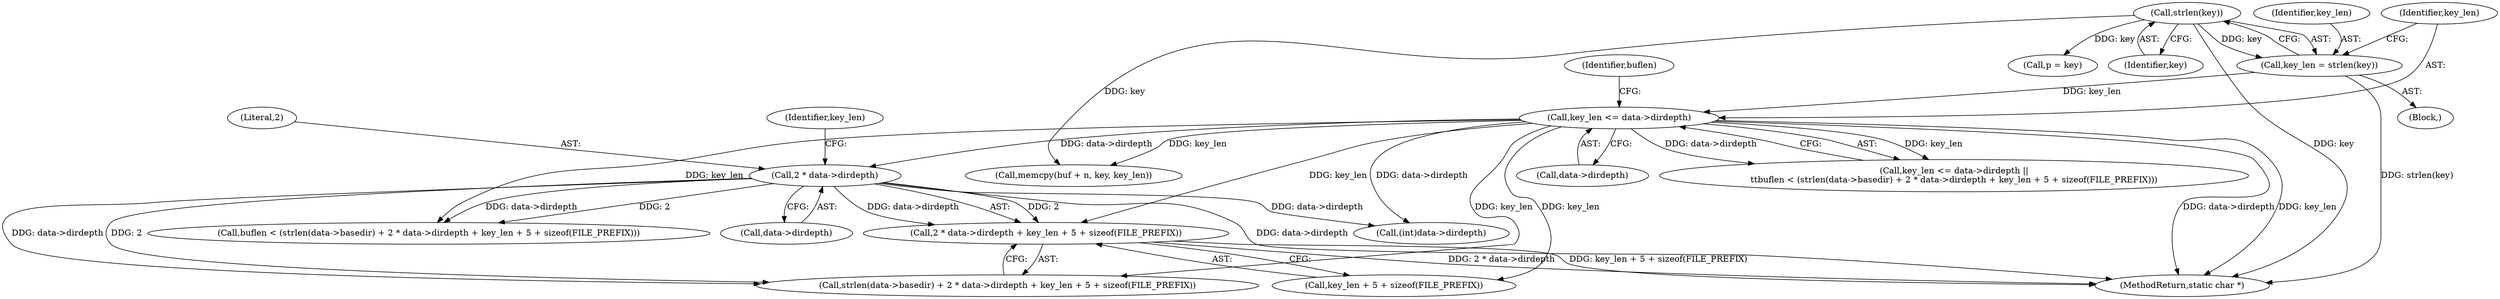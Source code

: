 digraph "0_php_25e8fcc88fa20dc9d4c47184471003f436927cde@API" {
"1000209" [label="(Call,2 * data->dirdepth + key_len + 5 + sizeof(FILE_PREFIX))"];
"1000210" [label="(Call,2 * data->dirdepth)"];
"1000197" [label="(Call,key_len <= data->dirdepth)"];
"1000191" [label="(Call,key_len = strlen(key))"];
"1000193" [label="(Call,strlen(key))"];
"1000204" [label="(Call,strlen(data->basedir) + 2 * data->dirdepth + key_len + 5 + sizeof(FILE_PREFIX))"];
"1000252" [label="(Call,(int)data->dirdepth)"];
"1000289" [label="(Call,memcpy(buf + n, key, key_len))"];
"1000211" [label="(Literal,2)"];
"1000504" [label="(MethodReturn,static char *)"];
"1000202" [label="(Call,buflen < (strlen(data->basedir) + 2 * data->dirdepth + key_len + 5 + sizeof(FILE_PREFIX)))"];
"1000193" [label="(Call,strlen(key))"];
"1000198" [label="(Identifier,key_len)"];
"1000197" [label="(Call,key_len <= data->dirdepth)"];
"1000224" [label="(Call,p = key)"];
"1000192" [label="(Identifier,key_len)"];
"1000194" [label="(Identifier,key)"];
"1000210" [label="(Call,2 * data->dirdepth)"];
"1000212" [label="(Call,data->dirdepth)"];
"1000216" [label="(Identifier,key_len)"];
"1000186" [label="(Block,)"];
"1000191" [label="(Call,key_len = strlen(key))"];
"1000199" [label="(Call,data->dirdepth)"];
"1000209" [label="(Call,2 * data->dirdepth + key_len + 5 + sizeof(FILE_PREFIX))"];
"1000215" [label="(Call,key_len + 5 + sizeof(FILE_PREFIX))"];
"1000203" [label="(Identifier,buflen)"];
"1000196" [label="(Call,key_len <= data->dirdepth ||\n\t\tbuflen < (strlen(data->basedir) + 2 * data->dirdepth + key_len + 5 + sizeof(FILE_PREFIX)))"];
"1000209" -> "1000204"  [label="AST: "];
"1000209" -> "1000215"  [label="CFG: "];
"1000210" -> "1000209"  [label="AST: "];
"1000215" -> "1000209"  [label="AST: "];
"1000204" -> "1000209"  [label="CFG: "];
"1000209" -> "1000504"  [label="DDG: 2 * data->dirdepth"];
"1000209" -> "1000504"  [label="DDG: key_len + 5 + sizeof(FILE_PREFIX)"];
"1000210" -> "1000209"  [label="DDG: 2"];
"1000210" -> "1000209"  [label="DDG: data->dirdepth"];
"1000197" -> "1000209"  [label="DDG: key_len"];
"1000210" -> "1000212"  [label="CFG: "];
"1000211" -> "1000210"  [label="AST: "];
"1000212" -> "1000210"  [label="AST: "];
"1000216" -> "1000210"  [label="CFG: "];
"1000210" -> "1000504"  [label="DDG: data->dirdepth"];
"1000210" -> "1000202"  [label="DDG: 2"];
"1000210" -> "1000202"  [label="DDG: data->dirdepth"];
"1000210" -> "1000204"  [label="DDG: 2"];
"1000210" -> "1000204"  [label="DDG: data->dirdepth"];
"1000197" -> "1000210"  [label="DDG: data->dirdepth"];
"1000210" -> "1000252"  [label="DDG: data->dirdepth"];
"1000197" -> "1000196"  [label="AST: "];
"1000197" -> "1000199"  [label="CFG: "];
"1000198" -> "1000197"  [label="AST: "];
"1000199" -> "1000197"  [label="AST: "];
"1000203" -> "1000197"  [label="CFG: "];
"1000196" -> "1000197"  [label="CFG: "];
"1000197" -> "1000504"  [label="DDG: data->dirdepth"];
"1000197" -> "1000504"  [label="DDG: key_len"];
"1000197" -> "1000196"  [label="DDG: key_len"];
"1000197" -> "1000196"  [label="DDG: data->dirdepth"];
"1000191" -> "1000197"  [label="DDG: key_len"];
"1000197" -> "1000202"  [label="DDG: key_len"];
"1000197" -> "1000204"  [label="DDG: key_len"];
"1000197" -> "1000215"  [label="DDG: key_len"];
"1000197" -> "1000252"  [label="DDG: data->dirdepth"];
"1000197" -> "1000289"  [label="DDG: key_len"];
"1000191" -> "1000186"  [label="AST: "];
"1000191" -> "1000193"  [label="CFG: "];
"1000192" -> "1000191"  [label="AST: "];
"1000193" -> "1000191"  [label="AST: "];
"1000198" -> "1000191"  [label="CFG: "];
"1000191" -> "1000504"  [label="DDG: strlen(key)"];
"1000193" -> "1000191"  [label="DDG: key"];
"1000193" -> "1000194"  [label="CFG: "];
"1000194" -> "1000193"  [label="AST: "];
"1000193" -> "1000504"  [label="DDG: key"];
"1000193" -> "1000224"  [label="DDG: key"];
"1000193" -> "1000289"  [label="DDG: key"];
}
